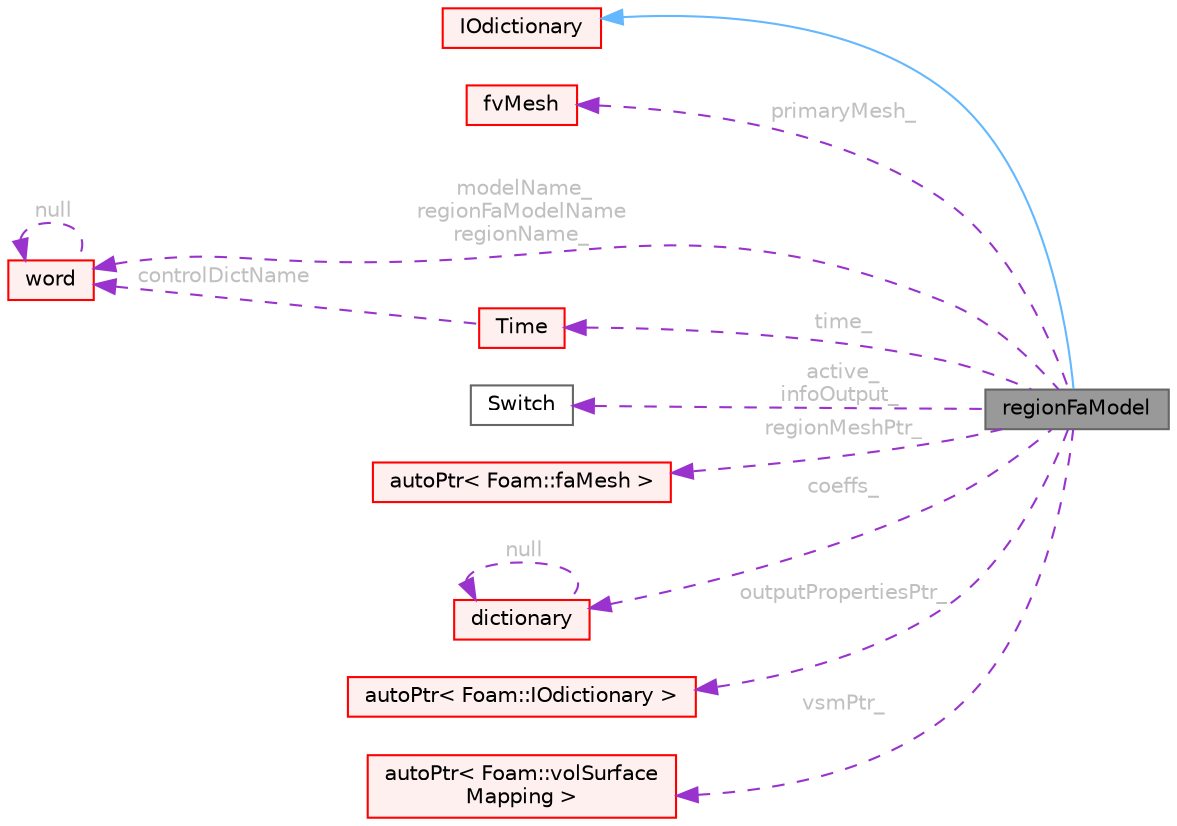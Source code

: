 digraph "regionFaModel"
{
 // LATEX_PDF_SIZE
  bgcolor="transparent";
  edge [fontname=Helvetica,fontsize=10,labelfontname=Helvetica,labelfontsize=10];
  node [fontname=Helvetica,fontsize=10,shape=box,height=0.2,width=0.4];
  rankdir="LR";
  Node1 [id="Node000001",label="regionFaModel",height=0.2,width=0.4,color="gray40", fillcolor="grey60", style="filled", fontcolor="black",tooltip="Base class for area region models."];
  Node2 -> Node1 [id="edge1_Node000001_Node000002",dir="back",color="steelblue1",style="solid",tooltip=" "];
  Node2 [id="Node000002",label="IOdictionary",height=0.2,width=0.4,color="red", fillcolor="#FFF0F0", style="filled",URL="$classFoam_1_1IOdictionary.html",tooltip="IOdictionary is derived from dictionary and IOobject to give the dictionary automatic IO functionalit..."];
  Node15 -> Node1 [id="edge2_Node000001_Node000015",dir="back",color="darkorchid3",style="dashed",tooltip=" ",label=" primaryMesh_",fontcolor="grey" ];
  Node15 [id="Node000015",label="fvMesh",height=0.2,width=0.4,color="red", fillcolor="#FFF0F0", style="filled",URL="$classFoam_1_1fvMesh.html",tooltip="Mesh data needed to do the Finite Volume discretisation."];
  Node54 -> Node1 [id="edge3_Node000001_Node000054",dir="back",color="darkorchid3",style="dashed",tooltip=" ",label=" time_",fontcolor="grey" ];
  Node54 [id="Node000054",label="Time",height=0.2,width=0.4,color="red", fillcolor="#FFF0F0", style="filled",URL="$classFoam_1_1Time.html",tooltip="Class to control time during OpenFOAM simulations that is also the top-level objectRegistry."];
  Node22 -> Node54 [id="edge4_Node000054_Node000022",dir="back",color="darkorchid3",style="dashed",tooltip=" ",label=" controlDictName",fontcolor="grey" ];
  Node22 [id="Node000022",label="word",height=0.2,width=0.4,color="red", fillcolor="#FFF0F0", style="filled",URL="$classFoam_1_1word.html",tooltip="A class for handling words, derived from Foam::string."];
  Node22 -> Node22 [id="edge5_Node000022_Node000022",dir="back",color="darkorchid3",style="dashed",tooltip=" ",label=" null",fontcolor="grey" ];
  Node71 -> Node1 [id="edge6_Node000001_Node000071",dir="back",color="darkorchid3",style="dashed",tooltip=" ",label=" active_\ninfoOutput_",fontcolor="grey" ];
  Node71 [id="Node000071",label="Switch",height=0.2,width=0.4,color="gray40", fillcolor="white", style="filled",URL="$classFoam_1_1Switch.html",tooltip="A simple wrapper around bool so that it can be read as a word: true/false, on/off,..."];
  Node22 -> Node1 [id="edge7_Node000001_Node000022",dir="back",color="darkorchid3",style="dashed",tooltip=" ",label=" modelName_\nregionFaModelName\nregionName_",fontcolor="grey" ];
  Node72 -> Node1 [id="edge8_Node000001_Node000072",dir="back",color="darkorchid3",style="dashed",tooltip=" ",label=" regionMeshPtr_",fontcolor="grey" ];
  Node72 [id="Node000072",label="autoPtr\< Foam::faMesh \>",height=0.2,width=0.4,color="red", fillcolor="#FFF0F0", style="filled",URL="$classFoam_1_1autoPtr.html",tooltip=" "];
  Node9 -> Node1 [id="edge9_Node000001_Node000009",dir="back",color="darkorchid3",style="dashed",tooltip=" ",label=" coeffs_",fontcolor="grey" ];
  Node9 [id="Node000009",label="dictionary",height=0.2,width=0.4,color="red", fillcolor="#FFF0F0", style="filled",URL="$classFoam_1_1dictionary.html",tooltip="A list of keyword definitions, which are a keyword followed by a number of values (eg,..."];
  Node9 -> Node9 [id="edge10_Node000009_Node000009",dir="back",color="darkorchid3",style="dashed",tooltip=" ",label=" null",fontcolor="grey" ];
  Node73 -> Node1 [id="edge11_Node000001_Node000073",dir="back",color="darkorchid3",style="dashed",tooltip=" ",label=" outputPropertiesPtr_",fontcolor="grey" ];
  Node73 [id="Node000073",label="autoPtr\< Foam::IOdictionary \>",height=0.2,width=0.4,color="red", fillcolor="#FFF0F0", style="filled",URL="$classFoam_1_1autoPtr.html",tooltip=" "];
  Node74 -> Node1 [id="edge12_Node000001_Node000074",dir="back",color="darkorchid3",style="dashed",tooltip=" ",label=" vsmPtr_",fontcolor="grey" ];
  Node74 [id="Node000074",label="autoPtr\< Foam::volSurface\lMapping \>",height=0.2,width=0.4,color="red", fillcolor="#FFF0F0", style="filled",URL="$classFoam_1_1autoPtr.html",tooltip=" "];
}
